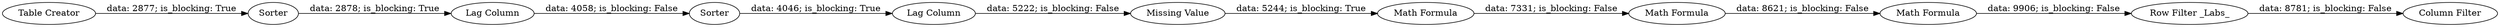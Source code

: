 digraph {
	"-878542375290968705_7" [label="Math Formula"]
	"-878542375290968705_3" [label=Sorter]
	"-878542375290968705_10" [label="Missing Value"]
	"-878542375290968705_9" [label="Math Formula"]
	"-878542375290968705_12" [label="Column Filter"]
	"-878542375290968705_5" [label=Sorter]
	"-878542375290968705_1" [label="Table Creator"]
	"-878542375290968705_4" [label="Lag Column"]
	"-878542375290968705_11" [label="Math Formula"]
	"-878542375290968705_13" [label="Row Filter _Labs_"]
	"-878542375290968705_8" [label="Lag Column"]
	"-878542375290968705_4" -> "-878542375290968705_5" [label="data: 4058; is_blocking: False"]
	"-878542375290968705_10" -> "-878542375290968705_9" [label="data: 5244; is_blocking: True"]
	"-878542375290968705_5" -> "-878542375290968705_8" [label="data: 4046; is_blocking: True"]
	"-878542375290968705_1" -> "-878542375290968705_3" [label="data: 2877; is_blocking: True"]
	"-878542375290968705_8" -> "-878542375290968705_10" [label="data: 5222; is_blocking: False"]
	"-878542375290968705_9" -> "-878542375290968705_7" [label="data: 7331; is_blocking: False"]
	"-878542375290968705_7" -> "-878542375290968705_11" [label="data: 8621; is_blocking: False"]
	"-878542375290968705_11" -> "-878542375290968705_13" [label="data: 9906; is_blocking: False"]
	"-878542375290968705_13" -> "-878542375290968705_12" [label="data: 8781; is_blocking: False"]
	"-878542375290968705_3" -> "-878542375290968705_4" [label="data: 2878; is_blocking: True"]
	rankdir=LR
}
